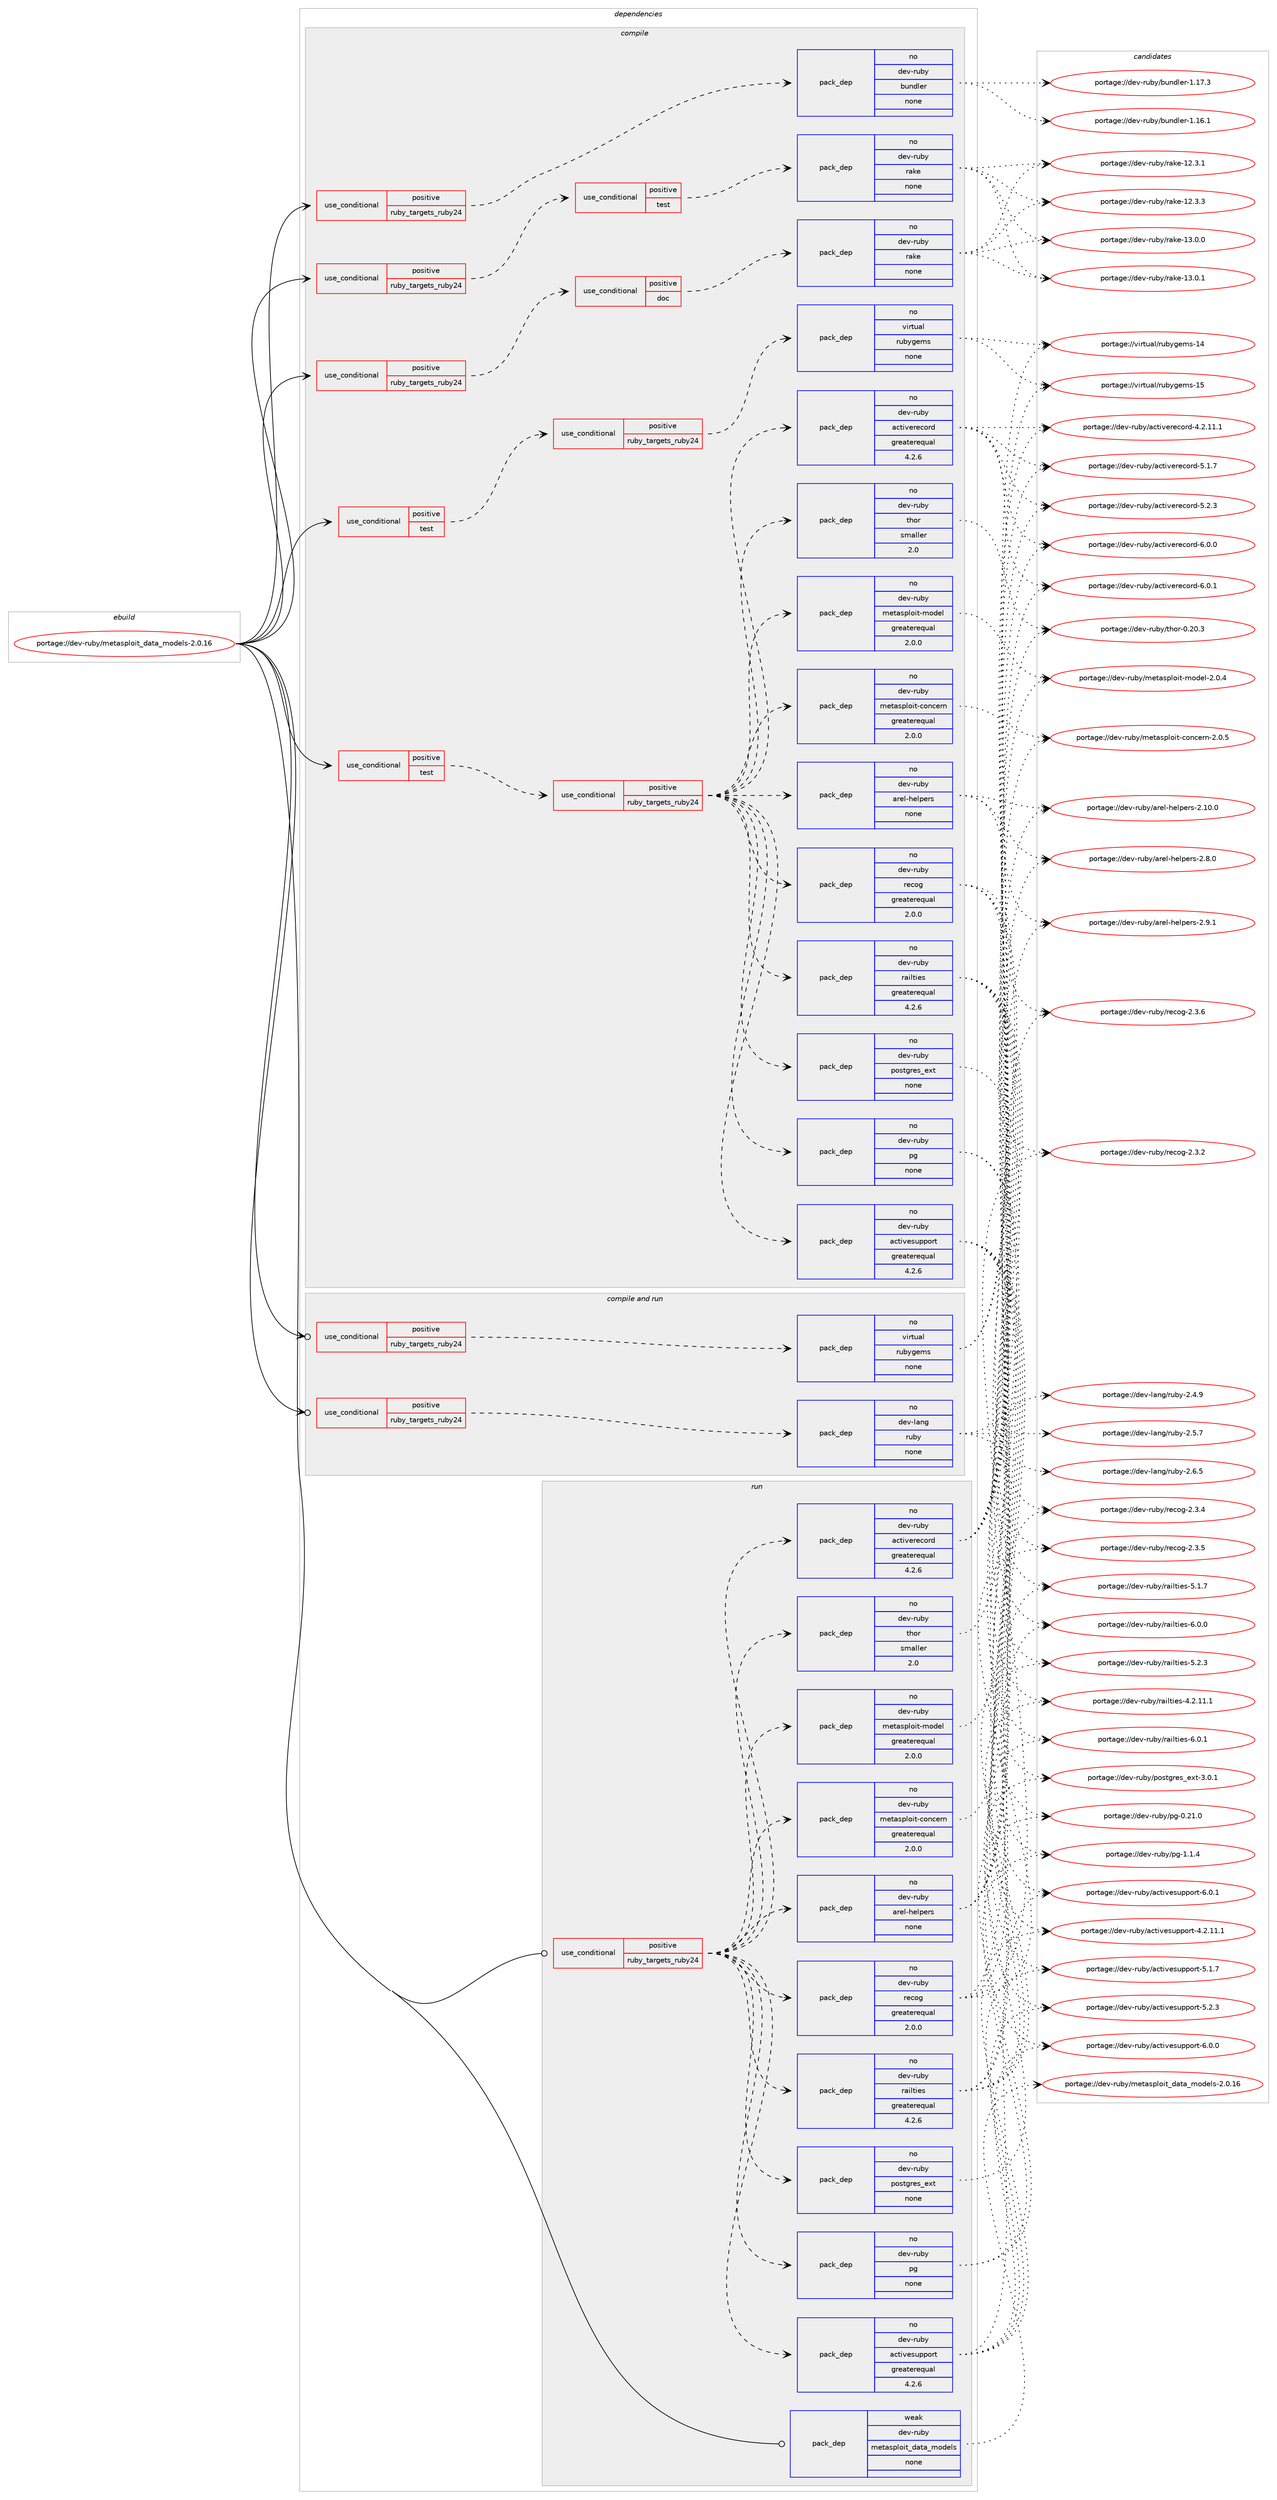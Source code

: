 digraph prolog {

# *************
# Graph options
# *************

newrank=true;
concentrate=true;
compound=true;
graph [rankdir=LR,fontname=Helvetica,fontsize=10,ranksep=1.5];#, ranksep=2.5, nodesep=0.2];
edge  [arrowhead=vee];
node  [fontname=Helvetica,fontsize=10];

# **********
# The ebuild
# **********

subgraph cluster_leftcol {
color=gray;
rank=same;
label=<<i>ebuild</i>>;
id [label="portage://dev-ruby/metasploit_data_models-2.0.16", color=red, width=4, href="../dev-ruby/metasploit_data_models-2.0.16.svg"];
}

# ****************
# The dependencies
# ****************

subgraph cluster_midcol {
color=gray;
label=<<i>dependencies</i>>;
subgraph cluster_compile {
fillcolor="#eeeeee";
style=filled;
label=<<i>compile</i>>;
subgraph cond55965 {
dependency228374 [label=<<TABLE BORDER="0" CELLBORDER="1" CELLSPACING="0" CELLPADDING="4"><TR><TD ROWSPAN="3" CELLPADDING="10">use_conditional</TD></TR><TR><TD>positive</TD></TR><TR><TD>ruby_targets_ruby24</TD></TR></TABLE>>, shape=none, color=red];
subgraph cond55966 {
dependency228375 [label=<<TABLE BORDER="0" CELLBORDER="1" CELLSPACING="0" CELLPADDING="4"><TR><TD ROWSPAN="3" CELLPADDING="10">use_conditional</TD></TR><TR><TD>positive</TD></TR><TR><TD>doc</TD></TR></TABLE>>, shape=none, color=red];
subgraph pack168909 {
dependency228376 [label=<<TABLE BORDER="0" CELLBORDER="1" CELLSPACING="0" CELLPADDING="4" WIDTH="220"><TR><TD ROWSPAN="6" CELLPADDING="30">pack_dep</TD></TR><TR><TD WIDTH="110">no</TD></TR><TR><TD>dev-ruby</TD></TR><TR><TD>rake</TD></TR><TR><TD>none</TD></TR><TR><TD></TD></TR></TABLE>>, shape=none, color=blue];
}
dependency228375:e -> dependency228376:w [weight=20,style="dashed",arrowhead="vee"];
}
dependency228374:e -> dependency228375:w [weight=20,style="dashed",arrowhead="vee"];
}
id:e -> dependency228374:w [weight=20,style="solid",arrowhead="vee"];
subgraph cond55967 {
dependency228377 [label=<<TABLE BORDER="0" CELLBORDER="1" CELLSPACING="0" CELLPADDING="4"><TR><TD ROWSPAN="3" CELLPADDING="10">use_conditional</TD></TR><TR><TD>positive</TD></TR><TR><TD>ruby_targets_ruby24</TD></TR></TABLE>>, shape=none, color=red];
subgraph cond55968 {
dependency228378 [label=<<TABLE BORDER="0" CELLBORDER="1" CELLSPACING="0" CELLPADDING="4"><TR><TD ROWSPAN="3" CELLPADDING="10">use_conditional</TD></TR><TR><TD>positive</TD></TR><TR><TD>test</TD></TR></TABLE>>, shape=none, color=red];
subgraph pack168910 {
dependency228379 [label=<<TABLE BORDER="0" CELLBORDER="1" CELLSPACING="0" CELLPADDING="4" WIDTH="220"><TR><TD ROWSPAN="6" CELLPADDING="30">pack_dep</TD></TR><TR><TD WIDTH="110">no</TD></TR><TR><TD>dev-ruby</TD></TR><TR><TD>rake</TD></TR><TR><TD>none</TD></TR><TR><TD></TD></TR></TABLE>>, shape=none, color=blue];
}
dependency228378:e -> dependency228379:w [weight=20,style="dashed",arrowhead="vee"];
}
dependency228377:e -> dependency228378:w [weight=20,style="dashed",arrowhead="vee"];
}
id:e -> dependency228377:w [weight=20,style="solid",arrowhead="vee"];
subgraph cond55969 {
dependency228380 [label=<<TABLE BORDER="0" CELLBORDER="1" CELLSPACING="0" CELLPADDING="4"><TR><TD ROWSPAN="3" CELLPADDING="10">use_conditional</TD></TR><TR><TD>positive</TD></TR><TR><TD>ruby_targets_ruby24</TD></TR></TABLE>>, shape=none, color=red];
subgraph pack168911 {
dependency228381 [label=<<TABLE BORDER="0" CELLBORDER="1" CELLSPACING="0" CELLPADDING="4" WIDTH="220"><TR><TD ROWSPAN="6" CELLPADDING="30">pack_dep</TD></TR><TR><TD WIDTH="110">no</TD></TR><TR><TD>dev-ruby</TD></TR><TR><TD>bundler</TD></TR><TR><TD>none</TD></TR><TR><TD></TD></TR></TABLE>>, shape=none, color=blue];
}
dependency228380:e -> dependency228381:w [weight=20,style="dashed",arrowhead="vee"];
}
id:e -> dependency228380:w [weight=20,style="solid",arrowhead="vee"];
subgraph cond55970 {
dependency228382 [label=<<TABLE BORDER="0" CELLBORDER="1" CELLSPACING="0" CELLPADDING="4"><TR><TD ROWSPAN="3" CELLPADDING="10">use_conditional</TD></TR><TR><TD>positive</TD></TR><TR><TD>test</TD></TR></TABLE>>, shape=none, color=red];
subgraph cond55971 {
dependency228383 [label=<<TABLE BORDER="0" CELLBORDER="1" CELLSPACING="0" CELLPADDING="4"><TR><TD ROWSPAN="3" CELLPADDING="10">use_conditional</TD></TR><TR><TD>positive</TD></TR><TR><TD>ruby_targets_ruby24</TD></TR></TABLE>>, shape=none, color=red];
subgraph pack168912 {
dependency228384 [label=<<TABLE BORDER="0" CELLBORDER="1" CELLSPACING="0" CELLPADDING="4" WIDTH="220"><TR><TD ROWSPAN="6" CELLPADDING="30">pack_dep</TD></TR><TR><TD WIDTH="110">no</TD></TR><TR><TD>dev-ruby</TD></TR><TR><TD>activerecord</TD></TR><TR><TD>greaterequal</TD></TR><TR><TD>4.2.6</TD></TR></TABLE>>, shape=none, color=blue];
}
dependency228383:e -> dependency228384:w [weight=20,style="dashed",arrowhead="vee"];
subgraph pack168913 {
dependency228385 [label=<<TABLE BORDER="0" CELLBORDER="1" CELLSPACING="0" CELLPADDING="4" WIDTH="220"><TR><TD ROWSPAN="6" CELLPADDING="30">pack_dep</TD></TR><TR><TD WIDTH="110">no</TD></TR><TR><TD>dev-ruby</TD></TR><TR><TD>activesupport</TD></TR><TR><TD>greaterequal</TD></TR><TR><TD>4.2.6</TD></TR></TABLE>>, shape=none, color=blue];
}
dependency228383:e -> dependency228385:w [weight=20,style="dashed",arrowhead="vee"];
subgraph pack168914 {
dependency228386 [label=<<TABLE BORDER="0" CELLBORDER="1" CELLSPACING="0" CELLPADDING="4" WIDTH="220"><TR><TD ROWSPAN="6" CELLPADDING="30">pack_dep</TD></TR><TR><TD WIDTH="110">no</TD></TR><TR><TD>dev-ruby</TD></TR><TR><TD>pg</TD></TR><TR><TD>none</TD></TR><TR><TD></TD></TR></TABLE>>, shape=none, color=blue];
}
dependency228383:e -> dependency228386:w [weight=20,style="dashed",arrowhead="vee"];
subgraph pack168915 {
dependency228387 [label=<<TABLE BORDER="0" CELLBORDER="1" CELLSPACING="0" CELLPADDING="4" WIDTH="220"><TR><TD ROWSPAN="6" CELLPADDING="30">pack_dep</TD></TR><TR><TD WIDTH="110">no</TD></TR><TR><TD>dev-ruby</TD></TR><TR><TD>postgres_ext</TD></TR><TR><TD>none</TD></TR><TR><TD></TD></TR></TABLE>>, shape=none, color=blue];
}
dependency228383:e -> dependency228387:w [weight=20,style="dashed",arrowhead="vee"];
subgraph pack168916 {
dependency228388 [label=<<TABLE BORDER="0" CELLBORDER="1" CELLSPACING="0" CELLPADDING="4" WIDTH="220"><TR><TD ROWSPAN="6" CELLPADDING="30">pack_dep</TD></TR><TR><TD WIDTH="110">no</TD></TR><TR><TD>dev-ruby</TD></TR><TR><TD>railties</TD></TR><TR><TD>greaterequal</TD></TR><TR><TD>4.2.6</TD></TR></TABLE>>, shape=none, color=blue];
}
dependency228383:e -> dependency228388:w [weight=20,style="dashed",arrowhead="vee"];
subgraph pack168917 {
dependency228389 [label=<<TABLE BORDER="0" CELLBORDER="1" CELLSPACING="0" CELLPADDING="4" WIDTH="220"><TR><TD ROWSPAN="6" CELLPADDING="30">pack_dep</TD></TR><TR><TD WIDTH="110">no</TD></TR><TR><TD>dev-ruby</TD></TR><TR><TD>recog</TD></TR><TR><TD>greaterequal</TD></TR><TR><TD>2.0.0</TD></TR></TABLE>>, shape=none, color=blue];
}
dependency228383:e -> dependency228389:w [weight=20,style="dashed",arrowhead="vee"];
subgraph pack168918 {
dependency228390 [label=<<TABLE BORDER="0" CELLBORDER="1" CELLSPACING="0" CELLPADDING="4" WIDTH="220"><TR><TD ROWSPAN="6" CELLPADDING="30">pack_dep</TD></TR><TR><TD WIDTH="110">no</TD></TR><TR><TD>dev-ruby</TD></TR><TR><TD>arel-helpers</TD></TR><TR><TD>none</TD></TR><TR><TD></TD></TR></TABLE>>, shape=none, color=blue];
}
dependency228383:e -> dependency228390:w [weight=20,style="dashed",arrowhead="vee"];
subgraph pack168919 {
dependency228391 [label=<<TABLE BORDER="0" CELLBORDER="1" CELLSPACING="0" CELLPADDING="4" WIDTH="220"><TR><TD ROWSPAN="6" CELLPADDING="30">pack_dep</TD></TR><TR><TD WIDTH="110">no</TD></TR><TR><TD>dev-ruby</TD></TR><TR><TD>metasploit-concern</TD></TR><TR><TD>greaterequal</TD></TR><TR><TD>2.0.0</TD></TR></TABLE>>, shape=none, color=blue];
}
dependency228383:e -> dependency228391:w [weight=20,style="dashed",arrowhead="vee"];
subgraph pack168920 {
dependency228392 [label=<<TABLE BORDER="0" CELLBORDER="1" CELLSPACING="0" CELLPADDING="4" WIDTH="220"><TR><TD ROWSPAN="6" CELLPADDING="30">pack_dep</TD></TR><TR><TD WIDTH="110">no</TD></TR><TR><TD>dev-ruby</TD></TR><TR><TD>metasploit-model</TD></TR><TR><TD>greaterequal</TD></TR><TR><TD>2.0.0</TD></TR></TABLE>>, shape=none, color=blue];
}
dependency228383:e -> dependency228392:w [weight=20,style="dashed",arrowhead="vee"];
subgraph pack168921 {
dependency228393 [label=<<TABLE BORDER="0" CELLBORDER="1" CELLSPACING="0" CELLPADDING="4" WIDTH="220"><TR><TD ROWSPAN="6" CELLPADDING="30">pack_dep</TD></TR><TR><TD WIDTH="110">no</TD></TR><TR><TD>dev-ruby</TD></TR><TR><TD>thor</TD></TR><TR><TD>smaller</TD></TR><TR><TD>2.0</TD></TR></TABLE>>, shape=none, color=blue];
}
dependency228383:e -> dependency228393:w [weight=20,style="dashed",arrowhead="vee"];
}
dependency228382:e -> dependency228383:w [weight=20,style="dashed",arrowhead="vee"];
}
id:e -> dependency228382:w [weight=20,style="solid",arrowhead="vee"];
subgraph cond55972 {
dependency228394 [label=<<TABLE BORDER="0" CELLBORDER="1" CELLSPACING="0" CELLPADDING="4"><TR><TD ROWSPAN="3" CELLPADDING="10">use_conditional</TD></TR><TR><TD>positive</TD></TR><TR><TD>test</TD></TR></TABLE>>, shape=none, color=red];
subgraph cond55973 {
dependency228395 [label=<<TABLE BORDER="0" CELLBORDER="1" CELLSPACING="0" CELLPADDING="4"><TR><TD ROWSPAN="3" CELLPADDING="10">use_conditional</TD></TR><TR><TD>positive</TD></TR><TR><TD>ruby_targets_ruby24</TD></TR></TABLE>>, shape=none, color=red];
subgraph pack168922 {
dependency228396 [label=<<TABLE BORDER="0" CELLBORDER="1" CELLSPACING="0" CELLPADDING="4" WIDTH="220"><TR><TD ROWSPAN="6" CELLPADDING="30">pack_dep</TD></TR><TR><TD WIDTH="110">no</TD></TR><TR><TD>virtual</TD></TR><TR><TD>rubygems</TD></TR><TR><TD>none</TD></TR><TR><TD></TD></TR></TABLE>>, shape=none, color=blue];
}
dependency228395:e -> dependency228396:w [weight=20,style="dashed",arrowhead="vee"];
}
dependency228394:e -> dependency228395:w [weight=20,style="dashed",arrowhead="vee"];
}
id:e -> dependency228394:w [weight=20,style="solid",arrowhead="vee"];
}
subgraph cluster_compileandrun {
fillcolor="#eeeeee";
style=filled;
label=<<i>compile and run</i>>;
subgraph cond55974 {
dependency228397 [label=<<TABLE BORDER="0" CELLBORDER="1" CELLSPACING="0" CELLPADDING="4"><TR><TD ROWSPAN="3" CELLPADDING="10">use_conditional</TD></TR><TR><TD>positive</TD></TR><TR><TD>ruby_targets_ruby24</TD></TR></TABLE>>, shape=none, color=red];
subgraph pack168923 {
dependency228398 [label=<<TABLE BORDER="0" CELLBORDER="1" CELLSPACING="0" CELLPADDING="4" WIDTH="220"><TR><TD ROWSPAN="6" CELLPADDING="30">pack_dep</TD></TR><TR><TD WIDTH="110">no</TD></TR><TR><TD>dev-lang</TD></TR><TR><TD>ruby</TD></TR><TR><TD>none</TD></TR><TR><TD></TD></TR></TABLE>>, shape=none, color=blue];
}
dependency228397:e -> dependency228398:w [weight=20,style="dashed",arrowhead="vee"];
}
id:e -> dependency228397:w [weight=20,style="solid",arrowhead="odotvee"];
subgraph cond55975 {
dependency228399 [label=<<TABLE BORDER="0" CELLBORDER="1" CELLSPACING="0" CELLPADDING="4"><TR><TD ROWSPAN="3" CELLPADDING="10">use_conditional</TD></TR><TR><TD>positive</TD></TR><TR><TD>ruby_targets_ruby24</TD></TR></TABLE>>, shape=none, color=red];
subgraph pack168924 {
dependency228400 [label=<<TABLE BORDER="0" CELLBORDER="1" CELLSPACING="0" CELLPADDING="4" WIDTH="220"><TR><TD ROWSPAN="6" CELLPADDING="30">pack_dep</TD></TR><TR><TD WIDTH="110">no</TD></TR><TR><TD>virtual</TD></TR><TR><TD>rubygems</TD></TR><TR><TD>none</TD></TR><TR><TD></TD></TR></TABLE>>, shape=none, color=blue];
}
dependency228399:e -> dependency228400:w [weight=20,style="dashed",arrowhead="vee"];
}
id:e -> dependency228399:w [weight=20,style="solid",arrowhead="odotvee"];
}
subgraph cluster_run {
fillcolor="#eeeeee";
style=filled;
label=<<i>run</i>>;
subgraph cond55976 {
dependency228401 [label=<<TABLE BORDER="0" CELLBORDER="1" CELLSPACING="0" CELLPADDING="4"><TR><TD ROWSPAN="3" CELLPADDING="10">use_conditional</TD></TR><TR><TD>positive</TD></TR><TR><TD>ruby_targets_ruby24</TD></TR></TABLE>>, shape=none, color=red];
subgraph pack168925 {
dependency228402 [label=<<TABLE BORDER="0" CELLBORDER="1" CELLSPACING="0" CELLPADDING="4" WIDTH="220"><TR><TD ROWSPAN="6" CELLPADDING="30">pack_dep</TD></TR><TR><TD WIDTH="110">no</TD></TR><TR><TD>dev-ruby</TD></TR><TR><TD>activerecord</TD></TR><TR><TD>greaterequal</TD></TR><TR><TD>4.2.6</TD></TR></TABLE>>, shape=none, color=blue];
}
dependency228401:e -> dependency228402:w [weight=20,style="dashed",arrowhead="vee"];
subgraph pack168926 {
dependency228403 [label=<<TABLE BORDER="0" CELLBORDER="1" CELLSPACING="0" CELLPADDING="4" WIDTH="220"><TR><TD ROWSPAN="6" CELLPADDING="30">pack_dep</TD></TR><TR><TD WIDTH="110">no</TD></TR><TR><TD>dev-ruby</TD></TR><TR><TD>activesupport</TD></TR><TR><TD>greaterequal</TD></TR><TR><TD>4.2.6</TD></TR></TABLE>>, shape=none, color=blue];
}
dependency228401:e -> dependency228403:w [weight=20,style="dashed",arrowhead="vee"];
subgraph pack168927 {
dependency228404 [label=<<TABLE BORDER="0" CELLBORDER="1" CELLSPACING="0" CELLPADDING="4" WIDTH="220"><TR><TD ROWSPAN="6" CELLPADDING="30">pack_dep</TD></TR><TR><TD WIDTH="110">no</TD></TR><TR><TD>dev-ruby</TD></TR><TR><TD>pg</TD></TR><TR><TD>none</TD></TR><TR><TD></TD></TR></TABLE>>, shape=none, color=blue];
}
dependency228401:e -> dependency228404:w [weight=20,style="dashed",arrowhead="vee"];
subgraph pack168928 {
dependency228405 [label=<<TABLE BORDER="0" CELLBORDER="1" CELLSPACING="0" CELLPADDING="4" WIDTH="220"><TR><TD ROWSPAN="6" CELLPADDING="30">pack_dep</TD></TR><TR><TD WIDTH="110">no</TD></TR><TR><TD>dev-ruby</TD></TR><TR><TD>postgres_ext</TD></TR><TR><TD>none</TD></TR><TR><TD></TD></TR></TABLE>>, shape=none, color=blue];
}
dependency228401:e -> dependency228405:w [weight=20,style="dashed",arrowhead="vee"];
subgraph pack168929 {
dependency228406 [label=<<TABLE BORDER="0" CELLBORDER="1" CELLSPACING="0" CELLPADDING="4" WIDTH="220"><TR><TD ROWSPAN="6" CELLPADDING="30">pack_dep</TD></TR><TR><TD WIDTH="110">no</TD></TR><TR><TD>dev-ruby</TD></TR><TR><TD>railties</TD></TR><TR><TD>greaterequal</TD></TR><TR><TD>4.2.6</TD></TR></TABLE>>, shape=none, color=blue];
}
dependency228401:e -> dependency228406:w [weight=20,style="dashed",arrowhead="vee"];
subgraph pack168930 {
dependency228407 [label=<<TABLE BORDER="0" CELLBORDER="1" CELLSPACING="0" CELLPADDING="4" WIDTH="220"><TR><TD ROWSPAN="6" CELLPADDING="30">pack_dep</TD></TR><TR><TD WIDTH="110">no</TD></TR><TR><TD>dev-ruby</TD></TR><TR><TD>recog</TD></TR><TR><TD>greaterequal</TD></TR><TR><TD>2.0.0</TD></TR></TABLE>>, shape=none, color=blue];
}
dependency228401:e -> dependency228407:w [weight=20,style="dashed",arrowhead="vee"];
subgraph pack168931 {
dependency228408 [label=<<TABLE BORDER="0" CELLBORDER="1" CELLSPACING="0" CELLPADDING="4" WIDTH="220"><TR><TD ROWSPAN="6" CELLPADDING="30">pack_dep</TD></TR><TR><TD WIDTH="110">no</TD></TR><TR><TD>dev-ruby</TD></TR><TR><TD>arel-helpers</TD></TR><TR><TD>none</TD></TR><TR><TD></TD></TR></TABLE>>, shape=none, color=blue];
}
dependency228401:e -> dependency228408:w [weight=20,style="dashed",arrowhead="vee"];
subgraph pack168932 {
dependency228409 [label=<<TABLE BORDER="0" CELLBORDER="1" CELLSPACING="0" CELLPADDING="4" WIDTH="220"><TR><TD ROWSPAN="6" CELLPADDING="30">pack_dep</TD></TR><TR><TD WIDTH="110">no</TD></TR><TR><TD>dev-ruby</TD></TR><TR><TD>metasploit-concern</TD></TR><TR><TD>greaterequal</TD></TR><TR><TD>2.0.0</TD></TR></TABLE>>, shape=none, color=blue];
}
dependency228401:e -> dependency228409:w [weight=20,style="dashed",arrowhead="vee"];
subgraph pack168933 {
dependency228410 [label=<<TABLE BORDER="0" CELLBORDER="1" CELLSPACING="0" CELLPADDING="4" WIDTH="220"><TR><TD ROWSPAN="6" CELLPADDING="30">pack_dep</TD></TR><TR><TD WIDTH="110">no</TD></TR><TR><TD>dev-ruby</TD></TR><TR><TD>metasploit-model</TD></TR><TR><TD>greaterequal</TD></TR><TR><TD>2.0.0</TD></TR></TABLE>>, shape=none, color=blue];
}
dependency228401:e -> dependency228410:w [weight=20,style="dashed",arrowhead="vee"];
subgraph pack168934 {
dependency228411 [label=<<TABLE BORDER="0" CELLBORDER="1" CELLSPACING="0" CELLPADDING="4" WIDTH="220"><TR><TD ROWSPAN="6" CELLPADDING="30">pack_dep</TD></TR><TR><TD WIDTH="110">no</TD></TR><TR><TD>dev-ruby</TD></TR><TR><TD>thor</TD></TR><TR><TD>smaller</TD></TR><TR><TD>2.0</TD></TR></TABLE>>, shape=none, color=blue];
}
dependency228401:e -> dependency228411:w [weight=20,style="dashed",arrowhead="vee"];
}
id:e -> dependency228401:w [weight=20,style="solid",arrowhead="odot"];
subgraph pack168935 {
dependency228412 [label=<<TABLE BORDER="0" CELLBORDER="1" CELLSPACING="0" CELLPADDING="4" WIDTH="220"><TR><TD ROWSPAN="6" CELLPADDING="30">pack_dep</TD></TR><TR><TD WIDTH="110">weak</TD></TR><TR><TD>dev-ruby</TD></TR><TR><TD>metasploit_data_models</TD></TR><TR><TD>none</TD></TR><TR><TD></TD></TR></TABLE>>, shape=none, color=blue];
}
id:e -> dependency228412:w [weight=20,style="solid",arrowhead="odot"];
}
}

# **************
# The candidates
# **************

subgraph cluster_choices {
rank=same;
color=gray;
label=<<i>candidates</i>>;

subgraph choice168909 {
color=black;
nodesep=1;
choiceportage1001011184511411798121471149710710145495046514649 [label="portage://dev-ruby/rake-12.3.1", color=red, width=4,href="../dev-ruby/rake-12.3.1.svg"];
choiceportage1001011184511411798121471149710710145495046514651 [label="portage://dev-ruby/rake-12.3.3", color=red, width=4,href="../dev-ruby/rake-12.3.3.svg"];
choiceportage1001011184511411798121471149710710145495146484648 [label="portage://dev-ruby/rake-13.0.0", color=red, width=4,href="../dev-ruby/rake-13.0.0.svg"];
choiceportage1001011184511411798121471149710710145495146484649 [label="portage://dev-ruby/rake-13.0.1", color=red, width=4,href="../dev-ruby/rake-13.0.1.svg"];
dependency228376:e -> choiceportage1001011184511411798121471149710710145495046514649:w [style=dotted,weight="100"];
dependency228376:e -> choiceportage1001011184511411798121471149710710145495046514651:w [style=dotted,weight="100"];
dependency228376:e -> choiceportage1001011184511411798121471149710710145495146484648:w [style=dotted,weight="100"];
dependency228376:e -> choiceportage1001011184511411798121471149710710145495146484649:w [style=dotted,weight="100"];
}
subgraph choice168910 {
color=black;
nodesep=1;
choiceportage1001011184511411798121471149710710145495046514649 [label="portage://dev-ruby/rake-12.3.1", color=red, width=4,href="../dev-ruby/rake-12.3.1.svg"];
choiceportage1001011184511411798121471149710710145495046514651 [label="portage://dev-ruby/rake-12.3.3", color=red, width=4,href="../dev-ruby/rake-12.3.3.svg"];
choiceportage1001011184511411798121471149710710145495146484648 [label="portage://dev-ruby/rake-13.0.0", color=red, width=4,href="../dev-ruby/rake-13.0.0.svg"];
choiceportage1001011184511411798121471149710710145495146484649 [label="portage://dev-ruby/rake-13.0.1", color=red, width=4,href="../dev-ruby/rake-13.0.1.svg"];
dependency228379:e -> choiceportage1001011184511411798121471149710710145495046514649:w [style=dotted,weight="100"];
dependency228379:e -> choiceportage1001011184511411798121471149710710145495046514651:w [style=dotted,weight="100"];
dependency228379:e -> choiceportage1001011184511411798121471149710710145495146484648:w [style=dotted,weight="100"];
dependency228379:e -> choiceportage1001011184511411798121471149710710145495146484649:w [style=dotted,weight="100"];
}
subgraph choice168911 {
color=black;
nodesep=1;
choiceportage1001011184511411798121479811711010010810111445494649544649 [label="portage://dev-ruby/bundler-1.16.1", color=red, width=4,href="../dev-ruby/bundler-1.16.1.svg"];
choiceportage1001011184511411798121479811711010010810111445494649554651 [label="portage://dev-ruby/bundler-1.17.3", color=red, width=4,href="../dev-ruby/bundler-1.17.3.svg"];
dependency228381:e -> choiceportage1001011184511411798121479811711010010810111445494649544649:w [style=dotted,weight="100"];
dependency228381:e -> choiceportage1001011184511411798121479811711010010810111445494649554651:w [style=dotted,weight="100"];
}
subgraph choice168912 {
color=black;
nodesep=1;
choiceportage100101118451141179812147979911610511810111410199111114100455246504649494649 [label="portage://dev-ruby/activerecord-4.2.11.1", color=red, width=4,href="../dev-ruby/activerecord-4.2.11.1.svg"];
choiceportage100101118451141179812147979911610511810111410199111114100455346494655 [label="portage://dev-ruby/activerecord-5.1.7", color=red, width=4,href="../dev-ruby/activerecord-5.1.7.svg"];
choiceportage100101118451141179812147979911610511810111410199111114100455346504651 [label="portage://dev-ruby/activerecord-5.2.3", color=red, width=4,href="../dev-ruby/activerecord-5.2.3.svg"];
choiceportage100101118451141179812147979911610511810111410199111114100455446484648 [label="portage://dev-ruby/activerecord-6.0.0", color=red, width=4,href="../dev-ruby/activerecord-6.0.0.svg"];
choiceportage100101118451141179812147979911610511810111410199111114100455446484649 [label="portage://dev-ruby/activerecord-6.0.1", color=red, width=4,href="../dev-ruby/activerecord-6.0.1.svg"];
dependency228384:e -> choiceportage100101118451141179812147979911610511810111410199111114100455246504649494649:w [style=dotted,weight="100"];
dependency228384:e -> choiceportage100101118451141179812147979911610511810111410199111114100455346494655:w [style=dotted,weight="100"];
dependency228384:e -> choiceportage100101118451141179812147979911610511810111410199111114100455346504651:w [style=dotted,weight="100"];
dependency228384:e -> choiceportage100101118451141179812147979911610511810111410199111114100455446484648:w [style=dotted,weight="100"];
dependency228384:e -> choiceportage100101118451141179812147979911610511810111410199111114100455446484649:w [style=dotted,weight="100"];
}
subgraph choice168913 {
color=black;
nodesep=1;
choiceportage1001011184511411798121479799116105118101115117112112111114116455246504649494649 [label="portage://dev-ruby/activesupport-4.2.11.1", color=red, width=4,href="../dev-ruby/activesupport-4.2.11.1.svg"];
choiceportage1001011184511411798121479799116105118101115117112112111114116455346494655 [label="portage://dev-ruby/activesupport-5.1.7", color=red, width=4,href="../dev-ruby/activesupport-5.1.7.svg"];
choiceportage1001011184511411798121479799116105118101115117112112111114116455346504651 [label="portage://dev-ruby/activesupport-5.2.3", color=red, width=4,href="../dev-ruby/activesupport-5.2.3.svg"];
choiceportage1001011184511411798121479799116105118101115117112112111114116455446484648 [label="portage://dev-ruby/activesupport-6.0.0", color=red, width=4,href="../dev-ruby/activesupport-6.0.0.svg"];
choiceportage1001011184511411798121479799116105118101115117112112111114116455446484649 [label="portage://dev-ruby/activesupport-6.0.1", color=red, width=4,href="../dev-ruby/activesupport-6.0.1.svg"];
dependency228385:e -> choiceportage1001011184511411798121479799116105118101115117112112111114116455246504649494649:w [style=dotted,weight="100"];
dependency228385:e -> choiceportage1001011184511411798121479799116105118101115117112112111114116455346494655:w [style=dotted,weight="100"];
dependency228385:e -> choiceportage1001011184511411798121479799116105118101115117112112111114116455346504651:w [style=dotted,weight="100"];
dependency228385:e -> choiceportage1001011184511411798121479799116105118101115117112112111114116455446484648:w [style=dotted,weight="100"];
dependency228385:e -> choiceportage1001011184511411798121479799116105118101115117112112111114116455446484649:w [style=dotted,weight="100"];
}
subgraph choice168914 {
color=black;
nodesep=1;
choiceportage10010111845114117981214711210345484650494648 [label="portage://dev-ruby/pg-0.21.0", color=red, width=4,href="../dev-ruby/pg-0.21.0.svg"];
choiceportage100101118451141179812147112103454946494652 [label="portage://dev-ruby/pg-1.1.4", color=red, width=4,href="../dev-ruby/pg-1.1.4.svg"];
dependency228386:e -> choiceportage10010111845114117981214711210345484650494648:w [style=dotted,weight="100"];
dependency228386:e -> choiceportage100101118451141179812147112103454946494652:w [style=dotted,weight="100"];
}
subgraph choice168915 {
color=black;
nodesep=1;
choiceportage10010111845114117981214711211111511610311410111595101120116455146484649 [label="portage://dev-ruby/postgres_ext-3.0.1", color=red, width=4,href="../dev-ruby/postgres_ext-3.0.1.svg"];
dependency228387:e -> choiceportage10010111845114117981214711211111511610311410111595101120116455146484649:w [style=dotted,weight="100"];
}
subgraph choice168916 {
color=black;
nodesep=1;
choiceportage10010111845114117981214711497105108116105101115455246504649494649 [label="portage://dev-ruby/railties-4.2.11.1", color=red, width=4,href="../dev-ruby/railties-4.2.11.1.svg"];
choiceportage10010111845114117981214711497105108116105101115455346494655 [label="portage://dev-ruby/railties-5.1.7", color=red, width=4,href="../dev-ruby/railties-5.1.7.svg"];
choiceportage10010111845114117981214711497105108116105101115455346504651 [label="portage://dev-ruby/railties-5.2.3", color=red, width=4,href="../dev-ruby/railties-5.2.3.svg"];
choiceportage10010111845114117981214711497105108116105101115455446484648 [label="portage://dev-ruby/railties-6.0.0", color=red, width=4,href="../dev-ruby/railties-6.0.0.svg"];
choiceportage10010111845114117981214711497105108116105101115455446484649 [label="portage://dev-ruby/railties-6.0.1", color=red, width=4,href="../dev-ruby/railties-6.0.1.svg"];
dependency228388:e -> choiceportage10010111845114117981214711497105108116105101115455246504649494649:w [style=dotted,weight="100"];
dependency228388:e -> choiceportage10010111845114117981214711497105108116105101115455346494655:w [style=dotted,weight="100"];
dependency228388:e -> choiceportage10010111845114117981214711497105108116105101115455346504651:w [style=dotted,weight="100"];
dependency228388:e -> choiceportage10010111845114117981214711497105108116105101115455446484648:w [style=dotted,weight="100"];
dependency228388:e -> choiceportage10010111845114117981214711497105108116105101115455446484649:w [style=dotted,weight="100"];
}
subgraph choice168917 {
color=black;
nodesep=1;
choiceportage10010111845114117981214711410199111103455046514650 [label="portage://dev-ruby/recog-2.3.2", color=red, width=4,href="../dev-ruby/recog-2.3.2.svg"];
choiceportage10010111845114117981214711410199111103455046514652 [label="portage://dev-ruby/recog-2.3.4", color=red, width=4,href="../dev-ruby/recog-2.3.4.svg"];
choiceportage10010111845114117981214711410199111103455046514653 [label="portage://dev-ruby/recog-2.3.5", color=red, width=4,href="../dev-ruby/recog-2.3.5.svg"];
choiceportage10010111845114117981214711410199111103455046514654 [label="portage://dev-ruby/recog-2.3.6", color=red, width=4,href="../dev-ruby/recog-2.3.6.svg"];
dependency228389:e -> choiceportage10010111845114117981214711410199111103455046514650:w [style=dotted,weight="100"];
dependency228389:e -> choiceportage10010111845114117981214711410199111103455046514652:w [style=dotted,weight="100"];
dependency228389:e -> choiceportage10010111845114117981214711410199111103455046514653:w [style=dotted,weight="100"];
dependency228389:e -> choiceportage10010111845114117981214711410199111103455046514654:w [style=dotted,weight="100"];
}
subgraph choice168918 {
color=black;
nodesep=1;
choiceportage100101118451141179812147971141011084510410110811210111411545504649484648 [label="portage://dev-ruby/arel-helpers-2.10.0", color=red, width=4,href="../dev-ruby/arel-helpers-2.10.0.svg"];
choiceportage1001011184511411798121479711410110845104101108112101114115455046564648 [label="portage://dev-ruby/arel-helpers-2.8.0", color=red, width=4,href="../dev-ruby/arel-helpers-2.8.0.svg"];
choiceportage1001011184511411798121479711410110845104101108112101114115455046574649 [label="portage://dev-ruby/arel-helpers-2.9.1", color=red, width=4,href="../dev-ruby/arel-helpers-2.9.1.svg"];
dependency228390:e -> choiceportage100101118451141179812147971141011084510410110811210111411545504649484648:w [style=dotted,weight="100"];
dependency228390:e -> choiceportage1001011184511411798121479711410110845104101108112101114115455046564648:w [style=dotted,weight="100"];
dependency228390:e -> choiceportage1001011184511411798121479711410110845104101108112101114115455046574649:w [style=dotted,weight="100"];
}
subgraph choice168919 {
color=black;
nodesep=1;
choiceportage10010111845114117981214710910111697115112108111105116459911111099101114110455046484653 [label="portage://dev-ruby/metasploit-concern-2.0.5", color=red, width=4,href="../dev-ruby/metasploit-concern-2.0.5.svg"];
dependency228391:e -> choiceportage10010111845114117981214710910111697115112108111105116459911111099101114110455046484653:w [style=dotted,weight="100"];
}
subgraph choice168920 {
color=black;
nodesep=1;
choiceportage1001011184511411798121471091011169711511210811110511645109111100101108455046484652 [label="portage://dev-ruby/metasploit-model-2.0.4", color=red, width=4,href="../dev-ruby/metasploit-model-2.0.4.svg"];
dependency228392:e -> choiceportage1001011184511411798121471091011169711511210811110511645109111100101108455046484652:w [style=dotted,weight="100"];
}
subgraph choice168921 {
color=black;
nodesep=1;
choiceportage10010111845114117981214711610411111445484650484651 [label="portage://dev-ruby/thor-0.20.3", color=red, width=4,href="../dev-ruby/thor-0.20.3.svg"];
dependency228393:e -> choiceportage10010111845114117981214711610411111445484650484651:w [style=dotted,weight="100"];
}
subgraph choice168922 {
color=black;
nodesep=1;
choiceportage118105114116117971084711411798121103101109115454952 [label="portage://virtual/rubygems-14", color=red, width=4,href="../virtual/rubygems-14.svg"];
choiceportage118105114116117971084711411798121103101109115454953 [label="portage://virtual/rubygems-15", color=red, width=4,href="../virtual/rubygems-15.svg"];
dependency228396:e -> choiceportage118105114116117971084711411798121103101109115454952:w [style=dotted,weight="100"];
dependency228396:e -> choiceportage118105114116117971084711411798121103101109115454953:w [style=dotted,weight="100"];
}
subgraph choice168923 {
color=black;
nodesep=1;
choiceportage10010111845108971101034711411798121455046524657 [label="portage://dev-lang/ruby-2.4.9", color=red, width=4,href="../dev-lang/ruby-2.4.9.svg"];
choiceportage10010111845108971101034711411798121455046534655 [label="portage://dev-lang/ruby-2.5.7", color=red, width=4,href="../dev-lang/ruby-2.5.7.svg"];
choiceportage10010111845108971101034711411798121455046544653 [label="portage://dev-lang/ruby-2.6.5", color=red, width=4,href="../dev-lang/ruby-2.6.5.svg"];
dependency228398:e -> choiceportage10010111845108971101034711411798121455046524657:w [style=dotted,weight="100"];
dependency228398:e -> choiceportage10010111845108971101034711411798121455046534655:w [style=dotted,weight="100"];
dependency228398:e -> choiceportage10010111845108971101034711411798121455046544653:w [style=dotted,weight="100"];
}
subgraph choice168924 {
color=black;
nodesep=1;
choiceportage118105114116117971084711411798121103101109115454952 [label="portage://virtual/rubygems-14", color=red, width=4,href="../virtual/rubygems-14.svg"];
choiceportage118105114116117971084711411798121103101109115454953 [label="portage://virtual/rubygems-15", color=red, width=4,href="../virtual/rubygems-15.svg"];
dependency228400:e -> choiceportage118105114116117971084711411798121103101109115454952:w [style=dotted,weight="100"];
dependency228400:e -> choiceportage118105114116117971084711411798121103101109115454953:w [style=dotted,weight="100"];
}
subgraph choice168925 {
color=black;
nodesep=1;
choiceportage100101118451141179812147979911610511810111410199111114100455246504649494649 [label="portage://dev-ruby/activerecord-4.2.11.1", color=red, width=4,href="../dev-ruby/activerecord-4.2.11.1.svg"];
choiceportage100101118451141179812147979911610511810111410199111114100455346494655 [label="portage://dev-ruby/activerecord-5.1.7", color=red, width=4,href="../dev-ruby/activerecord-5.1.7.svg"];
choiceportage100101118451141179812147979911610511810111410199111114100455346504651 [label="portage://dev-ruby/activerecord-5.2.3", color=red, width=4,href="../dev-ruby/activerecord-5.2.3.svg"];
choiceportage100101118451141179812147979911610511810111410199111114100455446484648 [label="portage://dev-ruby/activerecord-6.0.0", color=red, width=4,href="../dev-ruby/activerecord-6.0.0.svg"];
choiceportage100101118451141179812147979911610511810111410199111114100455446484649 [label="portage://dev-ruby/activerecord-6.0.1", color=red, width=4,href="../dev-ruby/activerecord-6.0.1.svg"];
dependency228402:e -> choiceportage100101118451141179812147979911610511810111410199111114100455246504649494649:w [style=dotted,weight="100"];
dependency228402:e -> choiceportage100101118451141179812147979911610511810111410199111114100455346494655:w [style=dotted,weight="100"];
dependency228402:e -> choiceportage100101118451141179812147979911610511810111410199111114100455346504651:w [style=dotted,weight="100"];
dependency228402:e -> choiceportage100101118451141179812147979911610511810111410199111114100455446484648:w [style=dotted,weight="100"];
dependency228402:e -> choiceportage100101118451141179812147979911610511810111410199111114100455446484649:w [style=dotted,weight="100"];
}
subgraph choice168926 {
color=black;
nodesep=1;
choiceportage1001011184511411798121479799116105118101115117112112111114116455246504649494649 [label="portage://dev-ruby/activesupport-4.2.11.1", color=red, width=4,href="../dev-ruby/activesupport-4.2.11.1.svg"];
choiceportage1001011184511411798121479799116105118101115117112112111114116455346494655 [label="portage://dev-ruby/activesupport-5.1.7", color=red, width=4,href="../dev-ruby/activesupport-5.1.7.svg"];
choiceportage1001011184511411798121479799116105118101115117112112111114116455346504651 [label="portage://dev-ruby/activesupport-5.2.3", color=red, width=4,href="../dev-ruby/activesupport-5.2.3.svg"];
choiceportage1001011184511411798121479799116105118101115117112112111114116455446484648 [label="portage://dev-ruby/activesupport-6.0.0", color=red, width=4,href="../dev-ruby/activesupport-6.0.0.svg"];
choiceportage1001011184511411798121479799116105118101115117112112111114116455446484649 [label="portage://dev-ruby/activesupport-6.0.1", color=red, width=4,href="../dev-ruby/activesupport-6.0.1.svg"];
dependency228403:e -> choiceportage1001011184511411798121479799116105118101115117112112111114116455246504649494649:w [style=dotted,weight="100"];
dependency228403:e -> choiceportage1001011184511411798121479799116105118101115117112112111114116455346494655:w [style=dotted,weight="100"];
dependency228403:e -> choiceportage1001011184511411798121479799116105118101115117112112111114116455346504651:w [style=dotted,weight="100"];
dependency228403:e -> choiceportage1001011184511411798121479799116105118101115117112112111114116455446484648:w [style=dotted,weight="100"];
dependency228403:e -> choiceportage1001011184511411798121479799116105118101115117112112111114116455446484649:w [style=dotted,weight="100"];
}
subgraph choice168927 {
color=black;
nodesep=1;
choiceportage10010111845114117981214711210345484650494648 [label="portage://dev-ruby/pg-0.21.0", color=red, width=4,href="../dev-ruby/pg-0.21.0.svg"];
choiceportage100101118451141179812147112103454946494652 [label="portage://dev-ruby/pg-1.1.4", color=red, width=4,href="../dev-ruby/pg-1.1.4.svg"];
dependency228404:e -> choiceportage10010111845114117981214711210345484650494648:w [style=dotted,weight="100"];
dependency228404:e -> choiceportage100101118451141179812147112103454946494652:w [style=dotted,weight="100"];
}
subgraph choice168928 {
color=black;
nodesep=1;
choiceportage10010111845114117981214711211111511610311410111595101120116455146484649 [label="portage://dev-ruby/postgres_ext-3.0.1", color=red, width=4,href="../dev-ruby/postgres_ext-3.0.1.svg"];
dependency228405:e -> choiceportage10010111845114117981214711211111511610311410111595101120116455146484649:w [style=dotted,weight="100"];
}
subgraph choice168929 {
color=black;
nodesep=1;
choiceportage10010111845114117981214711497105108116105101115455246504649494649 [label="portage://dev-ruby/railties-4.2.11.1", color=red, width=4,href="../dev-ruby/railties-4.2.11.1.svg"];
choiceportage10010111845114117981214711497105108116105101115455346494655 [label="portage://dev-ruby/railties-5.1.7", color=red, width=4,href="../dev-ruby/railties-5.1.7.svg"];
choiceportage10010111845114117981214711497105108116105101115455346504651 [label="portage://dev-ruby/railties-5.2.3", color=red, width=4,href="../dev-ruby/railties-5.2.3.svg"];
choiceportage10010111845114117981214711497105108116105101115455446484648 [label="portage://dev-ruby/railties-6.0.0", color=red, width=4,href="../dev-ruby/railties-6.0.0.svg"];
choiceportage10010111845114117981214711497105108116105101115455446484649 [label="portage://dev-ruby/railties-6.0.1", color=red, width=4,href="../dev-ruby/railties-6.0.1.svg"];
dependency228406:e -> choiceportage10010111845114117981214711497105108116105101115455246504649494649:w [style=dotted,weight="100"];
dependency228406:e -> choiceportage10010111845114117981214711497105108116105101115455346494655:w [style=dotted,weight="100"];
dependency228406:e -> choiceportage10010111845114117981214711497105108116105101115455346504651:w [style=dotted,weight="100"];
dependency228406:e -> choiceportage10010111845114117981214711497105108116105101115455446484648:w [style=dotted,weight="100"];
dependency228406:e -> choiceportage10010111845114117981214711497105108116105101115455446484649:w [style=dotted,weight="100"];
}
subgraph choice168930 {
color=black;
nodesep=1;
choiceportage10010111845114117981214711410199111103455046514650 [label="portage://dev-ruby/recog-2.3.2", color=red, width=4,href="../dev-ruby/recog-2.3.2.svg"];
choiceportage10010111845114117981214711410199111103455046514652 [label="portage://dev-ruby/recog-2.3.4", color=red, width=4,href="../dev-ruby/recog-2.3.4.svg"];
choiceportage10010111845114117981214711410199111103455046514653 [label="portage://dev-ruby/recog-2.3.5", color=red, width=4,href="../dev-ruby/recog-2.3.5.svg"];
choiceportage10010111845114117981214711410199111103455046514654 [label="portage://dev-ruby/recog-2.3.6", color=red, width=4,href="../dev-ruby/recog-2.3.6.svg"];
dependency228407:e -> choiceportage10010111845114117981214711410199111103455046514650:w [style=dotted,weight="100"];
dependency228407:e -> choiceportage10010111845114117981214711410199111103455046514652:w [style=dotted,weight="100"];
dependency228407:e -> choiceportage10010111845114117981214711410199111103455046514653:w [style=dotted,weight="100"];
dependency228407:e -> choiceportage10010111845114117981214711410199111103455046514654:w [style=dotted,weight="100"];
}
subgraph choice168931 {
color=black;
nodesep=1;
choiceportage100101118451141179812147971141011084510410110811210111411545504649484648 [label="portage://dev-ruby/arel-helpers-2.10.0", color=red, width=4,href="../dev-ruby/arel-helpers-2.10.0.svg"];
choiceportage1001011184511411798121479711410110845104101108112101114115455046564648 [label="portage://dev-ruby/arel-helpers-2.8.0", color=red, width=4,href="../dev-ruby/arel-helpers-2.8.0.svg"];
choiceportage1001011184511411798121479711410110845104101108112101114115455046574649 [label="portage://dev-ruby/arel-helpers-2.9.1", color=red, width=4,href="../dev-ruby/arel-helpers-2.9.1.svg"];
dependency228408:e -> choiceportage100101118451141179812147971141011084510410110811210111411545504649484648:w [style=dotted,weight="100"];
dependency228408:e -> choiceportage1001011184511411798121479711410110845104101108112101114115455046564648:w [style=dotted,weight="100"];
dependency228408:e -> choiceportage1001011184511411798121479711410110845104101108112101114115455046574649:w [style=dotted,weight="100"];
}
subgraph choice168932 {
color=black;
nodesep=1;
choiceportage10010111845114117981214710910111697115112108111105116459911111099101114110455046484653 [label="portage://dev-ruby/metasploit-concern-2.0.5", color=red, width=4,href="../dev-ruby/metasploit-concern-2.0.5.svg"];
dependency228409:e -> choiceportage10010111845114117981214710910111697115112108111105116459911111099101114110455046484653:w [style=dotted,weight="100"];
}
subgraph choice168933 {
color=black;
nodesep=1;
choiceportage1001011184511411798121471091011169711511210811110511645109111100101108455046484652 [label="portage://dev-ruby/metasploit-model-2.0.4", color=red, width=4,href="../dev-ruby/metasploit-model-2.0.4.svg"];
dependency228410:e -> choiceportage1001011184511411798121471091011169711511210811110511645109111100101108455046484652:w [style=dotted,weight="100"];
}
subgraph choice168934 {
color=black;
nodesep=1;
choiceportage10010111845114117981214711610411111445484650484651 [label="portage://dev-ruby/thor-0.20.3", color=red, width=4,href="../dev-ruby/thor-0.20.3.svg"];
dependency228411:e -> choiceportage10010111845114117981214711610411111445484650484651:w [style=dotted,weight="100"];
}
subgraph choice168935 {
color=black;
nodesep=1;
choiceportage100101118451141179812147109101116971151121081111051169510097116979510911110010110811545504648464954 [label="portage://dev-ruby/metasploit_data_models-2.0.16", color=red, width=4,href="../dev-ruby/metasploit_data_models-2.0.16.svg"];
dependency228412:e -> choiceportage100101118451141179812147109101116971151121081111051169510097116979510911110010110811545504648464954:w [style=dotted,weight="100"];
}
}

}
